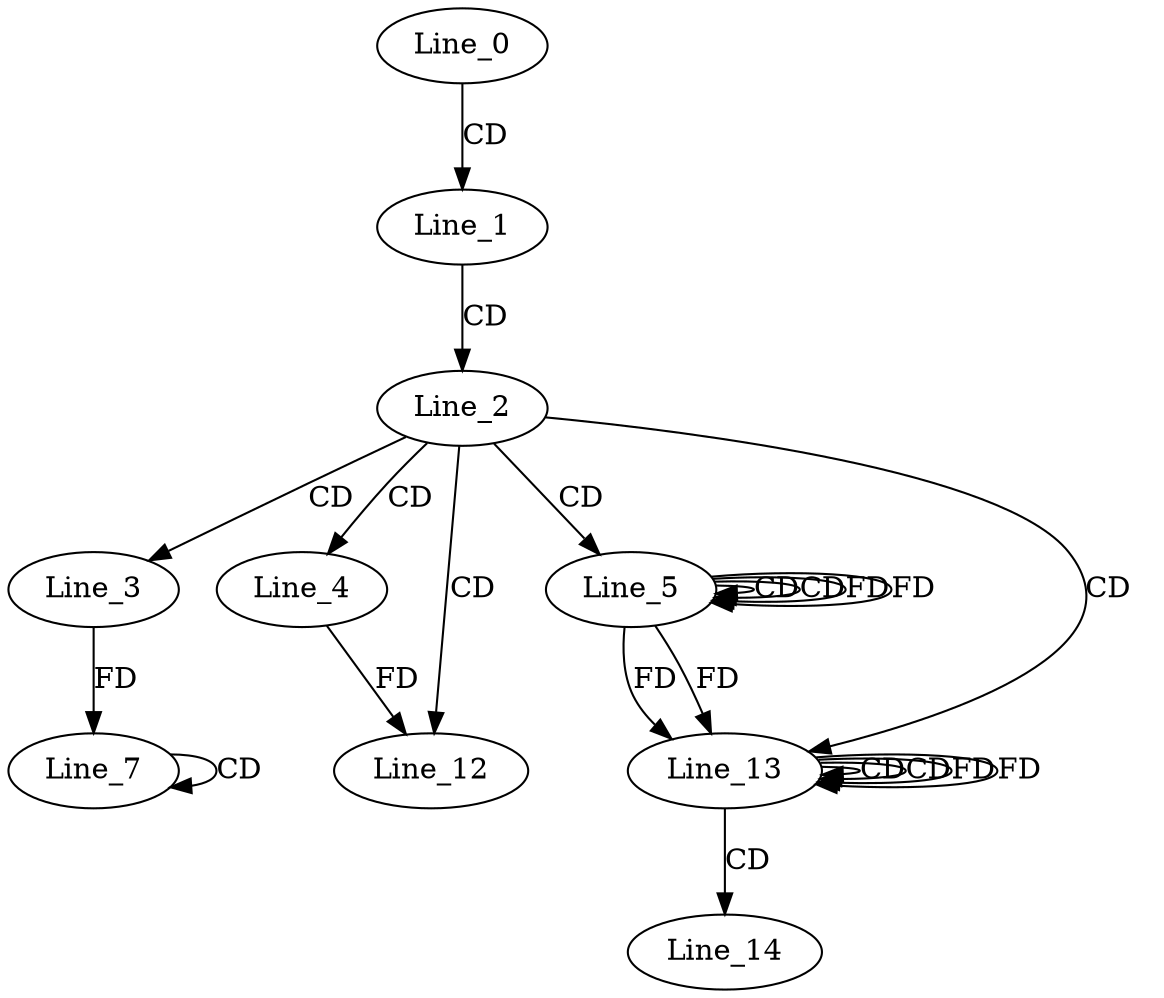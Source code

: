digraph G {
  Line_0;
  Line_1;
  Line_2;
  Line_3;
  Line_4;
  Line_5;
  Line_5;
  Line_5;
  Line_7;
  Line_7;
  Line_7;
  Line_12;
  Line_13;
  Line_13;
  Line_13;
  Line_14;
  Line_0 -> Line_1 [ label="CD" ];
  Line_1 -> Line_2 [ label="CD" ];
  Line_2 -> Line_3 [ label="CD" ];
  Line_2 -> Line_4 [ label="CD" ];
  Line_2 -> Line_5 [ label="CD" ];
  Line_5 -> Line_5 [ label="CD" ];
  Line_5 -> Line_5 [ label="CD" ];
  Line_5 -> Line_5 [ label="FD" ];
  Line_7 -> Line_7 [ label="CD" ];
  Line_3 -> Line_7 [ label="FD" ];
  Line_2 -> Line_12 [ label="CD" ];
  Line_4 -> Line_12 [ label="FD" ];
  Line_2 -> Line_13 [ label="CD" ];
  Line_13 -> Line_13 [ label="CD" ];
  Line_5 -> Line_13 [ label="FD" ];
  Line_13 -> Line_13 [ label="CD" ];
  Line_13 -> Line_13 [ label="FD" ];
  Line_5 -> Line_13 [ label="FD" ];
  Line_13 -> Line_14 [ label="CD" ];
  Line_5 -> Line_5 [ label="FD" ];
  Line_13 -> Line_13 [ label="FD" ];
}
